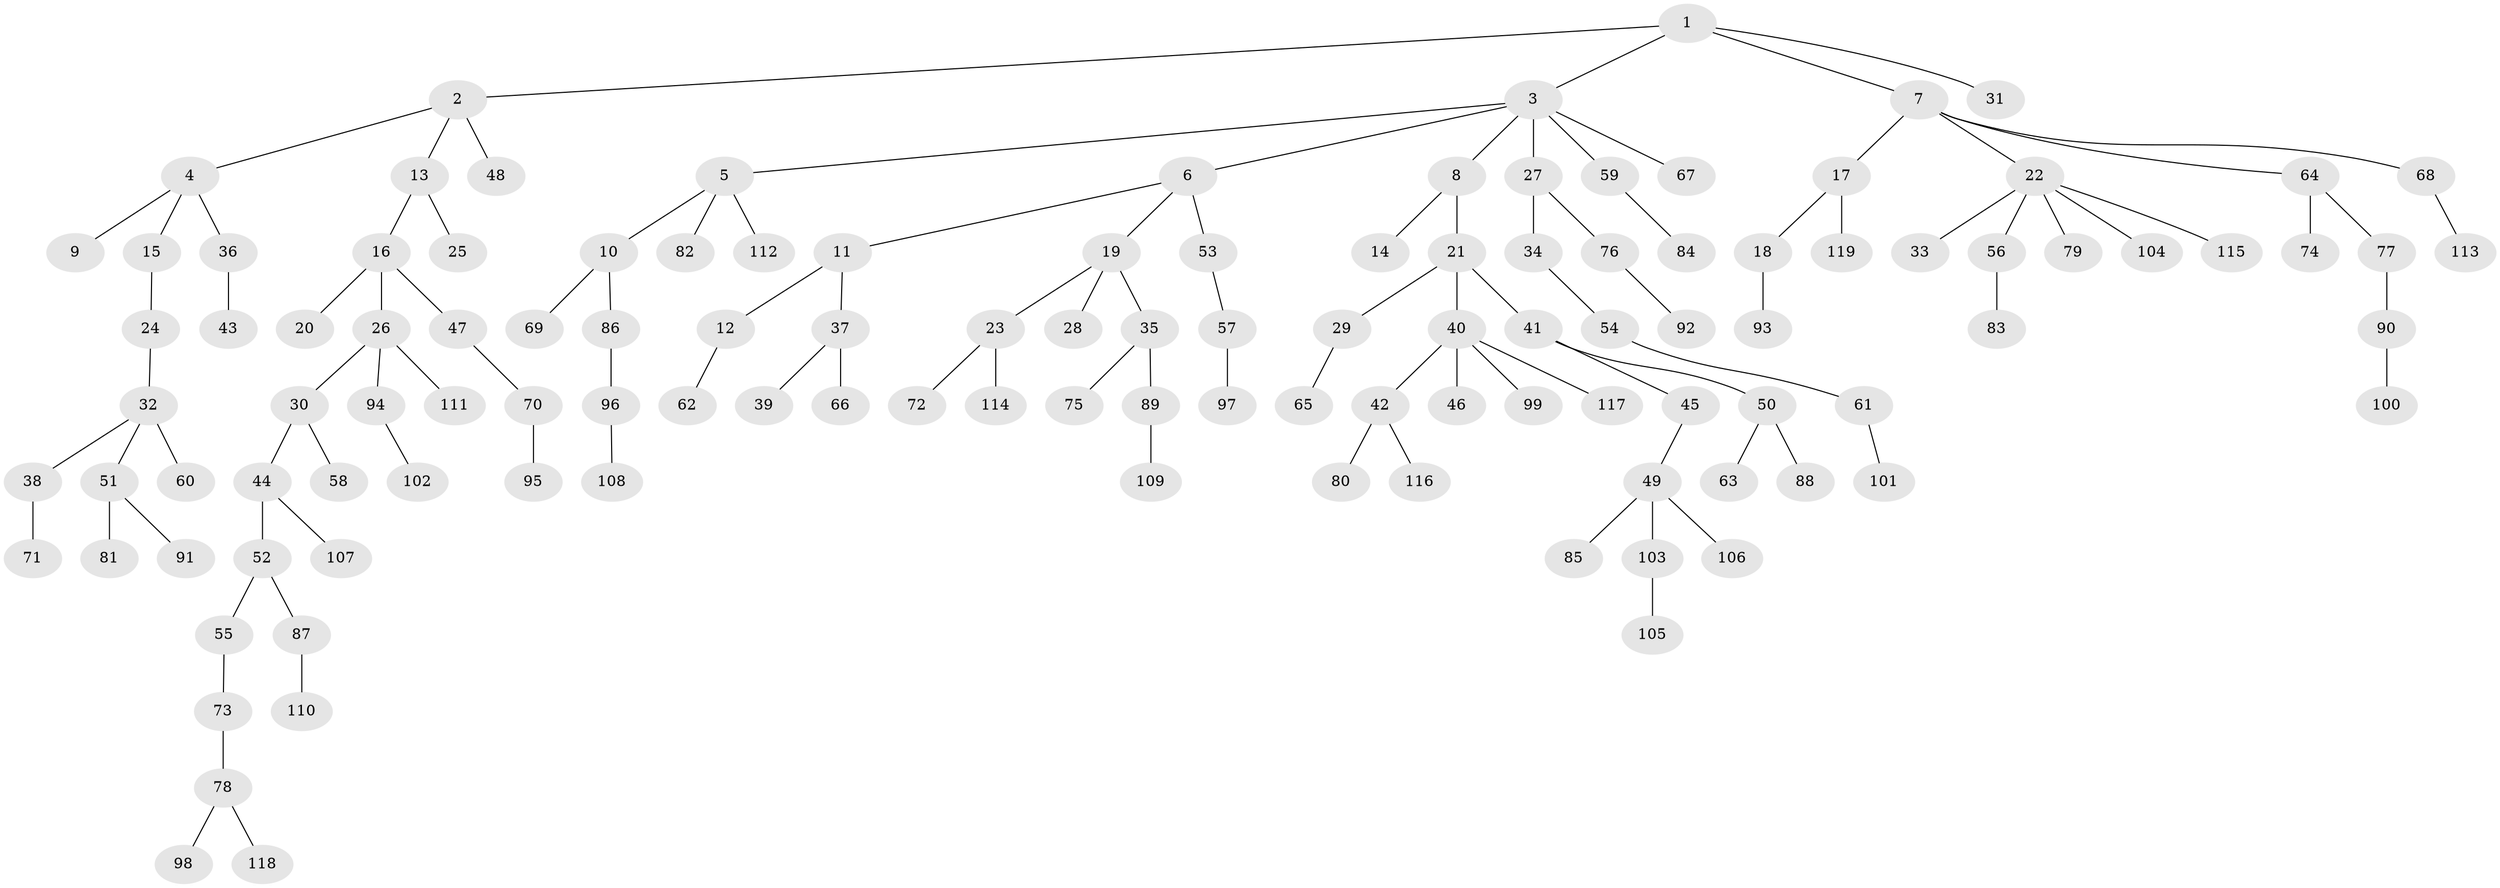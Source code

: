 // coarse degree distribution, {13: 0.02127659574468085, 4: 0.0425531914893617, 2: 0.1276595744680851, 5: 0.0425531914893617, 8: 0.02127659574468085, 1: 0.6808510638297872, 3: 0.06382978723404255}
// Generated by graph-tools (version 1.1) at 2025/19/03/04/25 18:19:16]
// undirected, 119 vertices, 118 edges
graph export_dot {
graph [start="1"]
  node [color=gray90,style=filled];
  1;
  2;
  3;
  4;
  5;
  6;
  7;
  8;
  9;
  10;
  11;
  12;
  13;
  14;
  15;
  16;
  17;
  18;
  19;
  20;
  21;
  22;
  23;
  24;
  25;
  26;
  27;
  28;
  29;
  30;
  31;
  32;
  33;
  34;
  35;
  36;
  37;
  38;
  39;
  40;
  41;
  42;
  43;
  44;
  45;
  46;
  47;
  48;
  49;
  50;
  51;
  52;
  53;
  54;
  55;
  56;
  57;
  58;
  59;
  60;
  61;
  62;
  63;
  64;
  65;
  66;
  67;
  68;
  69;
  70;
  71;
  72;
  73;
  74;
  75;
  76;
  77;
  78;
  79;
  80;
  81;
  82;
  83;
  84;
  85;
  86;
  87;
  88;
  89;
  90;
  91;
  92;
  93;
  94;
  95;
  96;
  97;
  98;
  99;
  100;
  101;
  102;
  103;
  104;
  105;
  106;
  107;
  108;
  109;
  110;
  111;
  112;
  113;
  114;
  115;
  116;
  117;
  118;
  119;
  1 -- 2;
  1 -- 3;
  1 -- 7;
  1 -- 31;
  2 -- 4;
  2 -- 13;
  2 -- 48;
  3 -- 5;
  3 -- 6;
  3 -- 8;
  3 -- 27;
  3 -- 59;
  3 -- 67;
  4 -- 9;
  4 -- 15;
  4 -- 36;
  5 -- 10;
  5 -- 82;
  5 -- 112;
  6 -- 11;
  6 -- 19;
  6 -- 53;
  7 -- 17;
  7 -- 22;
  7 -- 64;
  7 -- 68;
  8 -- 14;
  8 -- 21;
  10 -- 69;
  10 -- 86;
  11 -- 12;
  11 -- 37;
  12 -- 62;
  13 -- 16;
  13 -- 25;
  15 -- 24;
  16 -- 20;
  16 -- 26;
  16 -- 47;
  17 -- 18;
  17 -- 119;
  18 -- 93;
  19 -- 23;
  19 -- 28;
  19 -- 35;
  21 -- 29;
  21 -- 40;
  21 -- 41;
  22 -- 33;
  22 -- 56;
  22 -- 79;
  22 -- 104;
  22 -- 115;
  23 -- 72;
  23 -- 114;
  24 -- 32;
  26 -- 30;
  26 -- 94;
  26 -- 111;
  27 -- 34;
  27 -- 76;
  29 -- 65;
  30 -- 44;
  30 -- 58;
  32 -- 38;
  32 -- 51;
  32 -- 60;
  34 -- 54;
  35 -- 75;
  35 -- 89;
  36 -- 43;
  37 -- 39;
  37 -- 66;
  38 -- 71;
  40 -- 42;
  40 -- 46;
  40 -- 99;
  40 -- 117;
  41 -- 45;
  41 -- 50;
  42 -- 80;
  42 -- 116;
  44 -- 52;
  44 -- 107;
  45 -- 49;
  47 -- 70;
  49 -- 85;
  49 -- 103;
  49 -- 106;
  50 -- 63;
  50 -- 88;
  51 -- 81;
  51 -- 91;
  52 -- 55;
  52 -- 87;
  53 -- 57;
  54 -- 61;
  55 -- 73;
  56 -- 83;
  57 -- 97;
  59 -- 84;
  61 -- 101;
  64 -- 74;
  64 -- 77;
  68 -- 113;
  70 -- 95;
  73 -- 78;
  76 -- 92;
  77 -- 90;
  78 -- 98;
  78 -- 118;
  86 -- 96;
  87 -- 110;
  89 -- 109;
  90 -- 100;
  94 -- 102;
  96 -- 108;
  103 -- 105;
}
